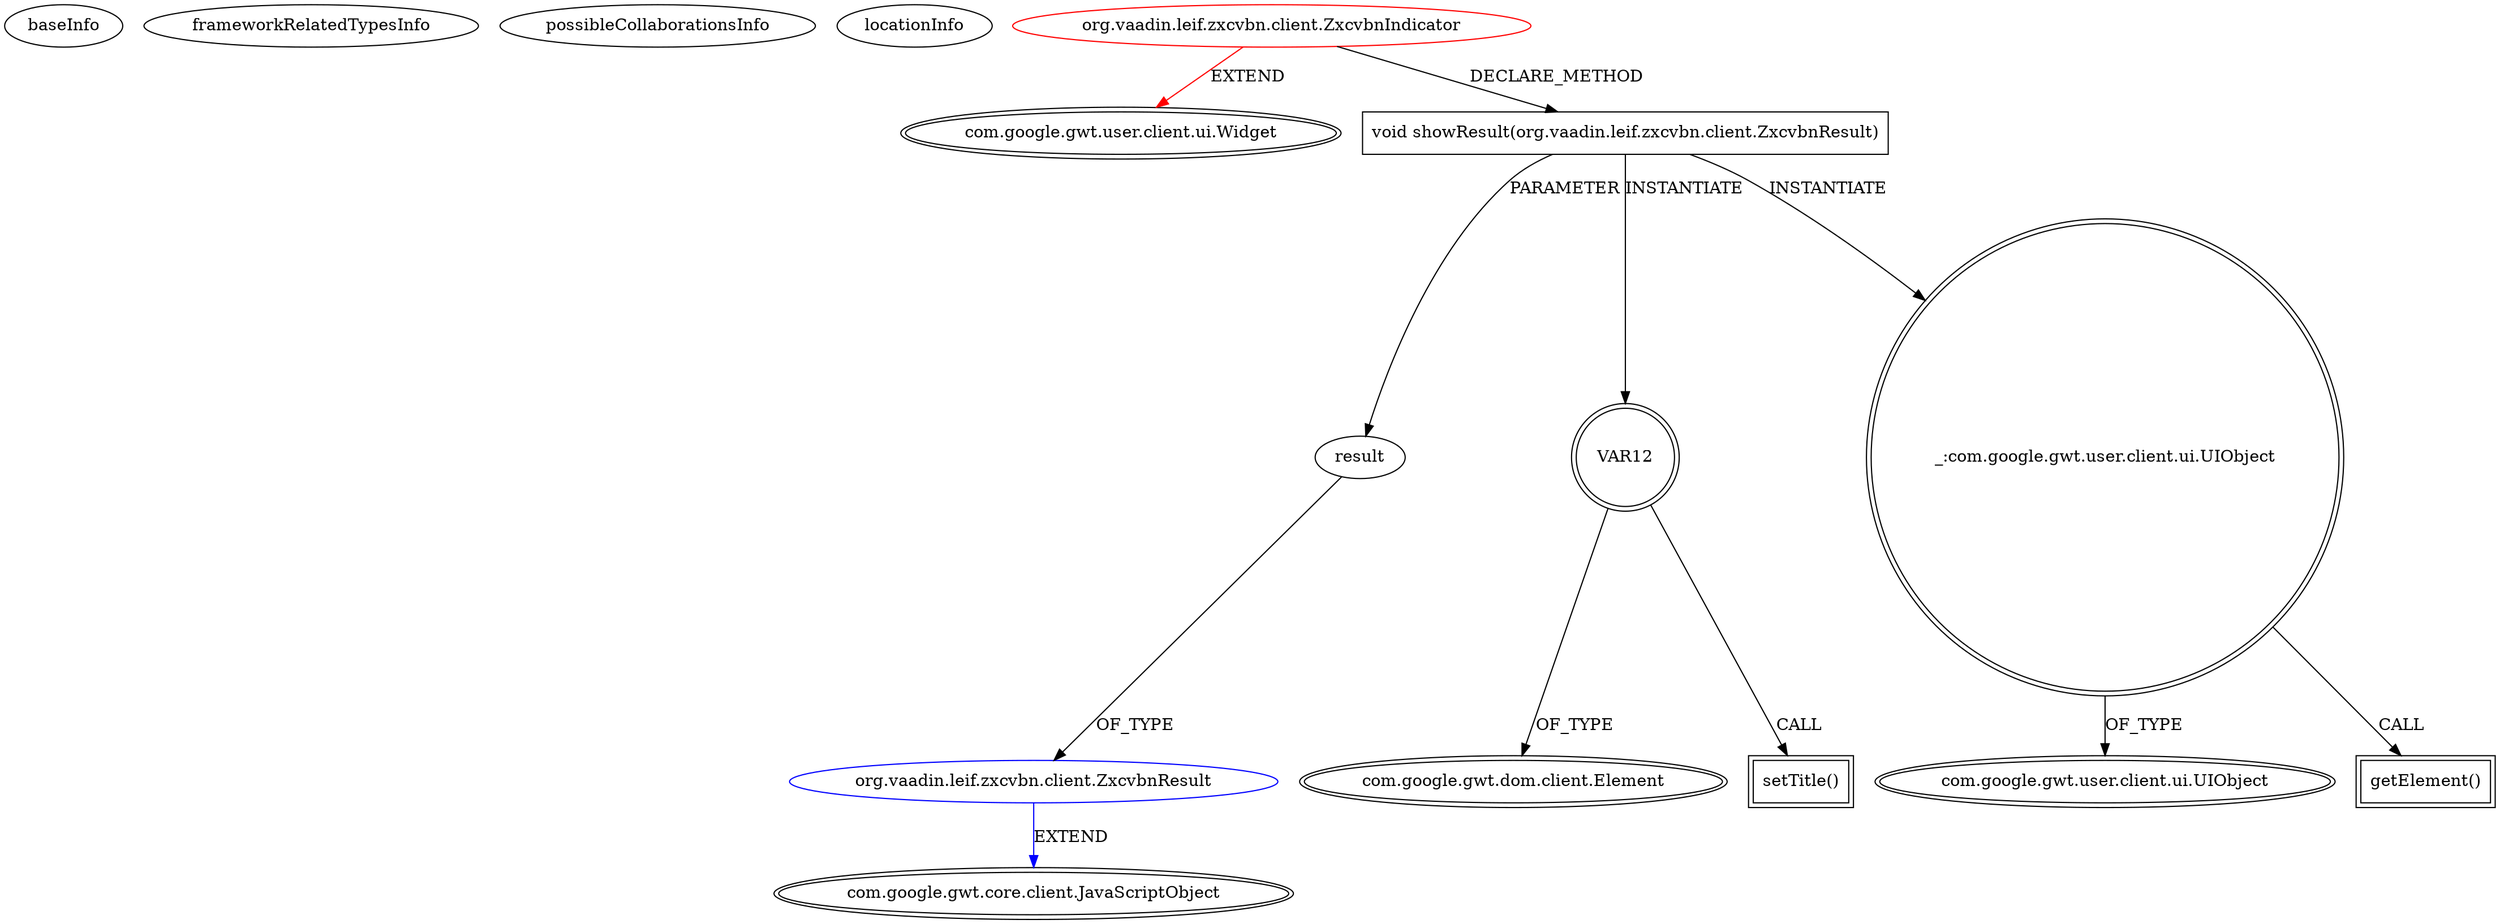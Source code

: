 digraph {
baseInfo[graphId=174,category="extension_graph",isAnonymous=false,possibleRelation=true]
frameworkRelatedTypesInfo[0="com.google.gwt.user.client.ui.Widget"]
possibleCollaborationsInfo[0="174~CLIENT_METHOD_DECLARATION-PARAMETER_DECLARATION-~com.google.gwt.user.client.ui.Widget ~com.google.gwt.core.client.JavaScriptObject ~false~false"]
locationInfo[projectName="Legioth-zxcvbn-gwt",filePath="/Legioth-zxcvbn-gwt/zxcvbn-gwt-master/src/org/vaadin/leif/zxcvbn/client/ZxcvbnIndicator.java",contextSignature="ZxcvbnIndicator",graphId="174"]
0[label="org.vaadin.leif.zxcvbn.client.ZxcvbnIndicator",vertexType="ROOT_CLIENT_CLASS_DECLARATION",isFrameworkType=false,color=red]
1[label="com.google.gwt.user.client.ui.Widget",vertexType="FRAMEWORK_CLASS_TYPE",isFrameworkType=true,peripheries=2]
37[label="void showResult(org.vaadin.leif.zxcvbn.client.ZxcvbnResult)",vertexType="CLIENT_METHOD_DECLARATION",isFrameworkType=false,shape=box]
38[label="result",vertexType="PARAMETER_DECLARATION",isFrameworkType=false]
39[label="org.vaadin.leif.zxcvbn.client.ZxcvbnResult",vertexType="REFERENCE_CLIENT_CLASS_DECLARATION",isFrameworkType=false,color=blue]
40[label="com.google.gwt.core.client.JavaScriptObject",vertexType="FRAMEWORK_CLASS_TYPE",isFrameworkType=true,peripheries=2]
41[label="VAR12",vertexType="VARIABLE_EXPRESION",isFrameworkType=true,peripheries=2,shape=circle]
43[label="com.google.gwt.dom.client.Element",vertexType="FRAMEWORK_CLASS_TYPE",isFrameworkType=true,peripheries=2]
42[label="setTitle()",vertexType="INSIDE_CALL",isFrameworkType=true,peripheries=2,shape=box]
44[label="_:com.google.gwt.user.client.ui.UIObject",vertexType="VARIABLE_EXPRESION",isFrameworkType=true,peripheries=2,shape=circle]
46[label="com.google.gwt.user.client.ui.UIObject",vertexType="FRAMEWORK_CLASS_TYPE",isFrameworkType=true,peripheries=2]
45[label="getElement()",vertexType="INSIDE_CALL",isFrameworkType=true,peripheries=2,shape=box]
0->1[label="EXTEND",color=red]
0->37[label="DECLARE_METHOD"]
39->40[label="EXTEND",color=blue]
38->39[label="OF_TYPE"]
37->38[label="PARAMETER"]
37->41[label="INSTANTIATE"]
41->43[label="OF_TYPE"]
41->42[label="CALL"]
37->44[label="INSTANTIATE"]
44->46[label="OF_TYPE"]
44->45[label="CALL"]
}
